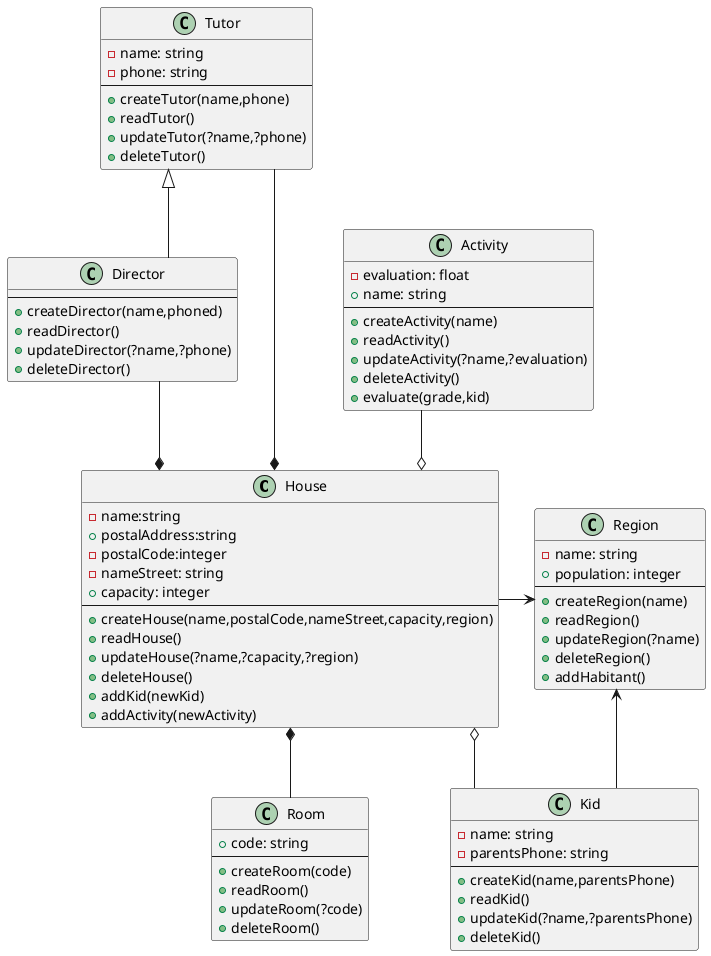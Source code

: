 @startuml Colonies
    skinparam linetype ortho
    
    class House{
        -name:string
        +postalAddress:string
        -postalCode:integer
        -nameStreet: string
        +capacity: integer
        --
        +createHouse(name,postalCode,nameStreet,capacity,region)
        +readHouse()
        +updateHouse(?name,?capacity,?region)
        +deleteHouse()
        +addKid(newKid)
        +addActivity(newActivity)
    }

    class Room{
        +code: string
        --
        +createRoom(code)
        +readRoom()
        +updateRoom(?code)
        +deleteRoom()
    }

    class Activity{
        -evaluation: float
        +name: string
        --
        +createActivity(name)
        +readActivity()
        +updateActivity(?name,?evaluation)
        +deleteActivity()
        +evaluate(grade,kid)
    }

    class Tutor{
        -name: string
        -phone: string
        --
        +createTutor(name,phone)
        +readTutor()
        +updateTutor(?name,?phone)
        +deleteTutor()
    }

    class Director{
        --
        +createDirector(name,phoned)
        +readDirector()
        +updateDirector(?name,?phone)
        +deleteDirector()
    }

    class Kid{
        -name: string
        -parentsPhone: string
        --
        +createKid(name,parentsPhone)
        +readKid()
        +updateKid(?name,?parentsPhone)
        +deleteKid()
    }

    class Region{
        -name: string
        +population: integer
        --
        +createRegion(name)
        +readRegion()
        +updateRegion(?name)
        +deleteRegion()
        +addHabitant()
    }

    House *-- Room
    Kid --o House
    Tutor --* House
    Director --* House
    Director -up-|> Tutor
    Activity --o House
    Region <-- Kid
    Region <-left- House
@enduml